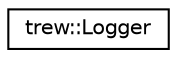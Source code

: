 digraph "Graphical Class Hierarchy"
{
 // LATEX_PDF_SIZE
  edge [fontname="Helvetica",fontsize="10",labelfontname="Helvetica",labelfontsize="10"];
  node [fontname="Helvetica",fontsize="10",shape=record];
  rankdir="LR";
  Node0 [label="trew::Logger",height=0.2,width=0.4,color="black", fillcolor="white", style="filled",URL="$classtrew_1_1_logger.html",tooltip=" "];
}
